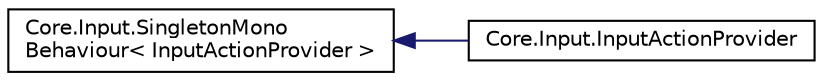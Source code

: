 digraph "クラス階層図"
{
 // LATEX_PDF_SIZE
  edge [fontname="Helvetica",fontsize="10",labelfontname="Helvetica",labelfontsize="10"];
  node [fontname="Helvetica",fontsize="10",shape=record];
  rankdir="LR";
  Node0 [label="Core.Input.SingletonMono\lBehaviour\< InputActionProvider \>",height=0.2,width=0.4,color="black", fillcolor="white", style="filled",URL="$classCore_1_1Input_1_1SingletonMonoBehaviour.html",tooltip=" "];
  Node0 -> Node1 [dir="back",color="midnightblue",fontsize="10",style="solid",fontname="Helvetica"];
  Node1 [label="Core.Input.InputActionProvider",height=0.2,width=0.4,color="black", fillcolor="white", style="filled",URL="$classCore_1_1Input_1_1InputActionProvider.html",tooltip="登録解除不要なInputActionを提供するクラス"];
}
